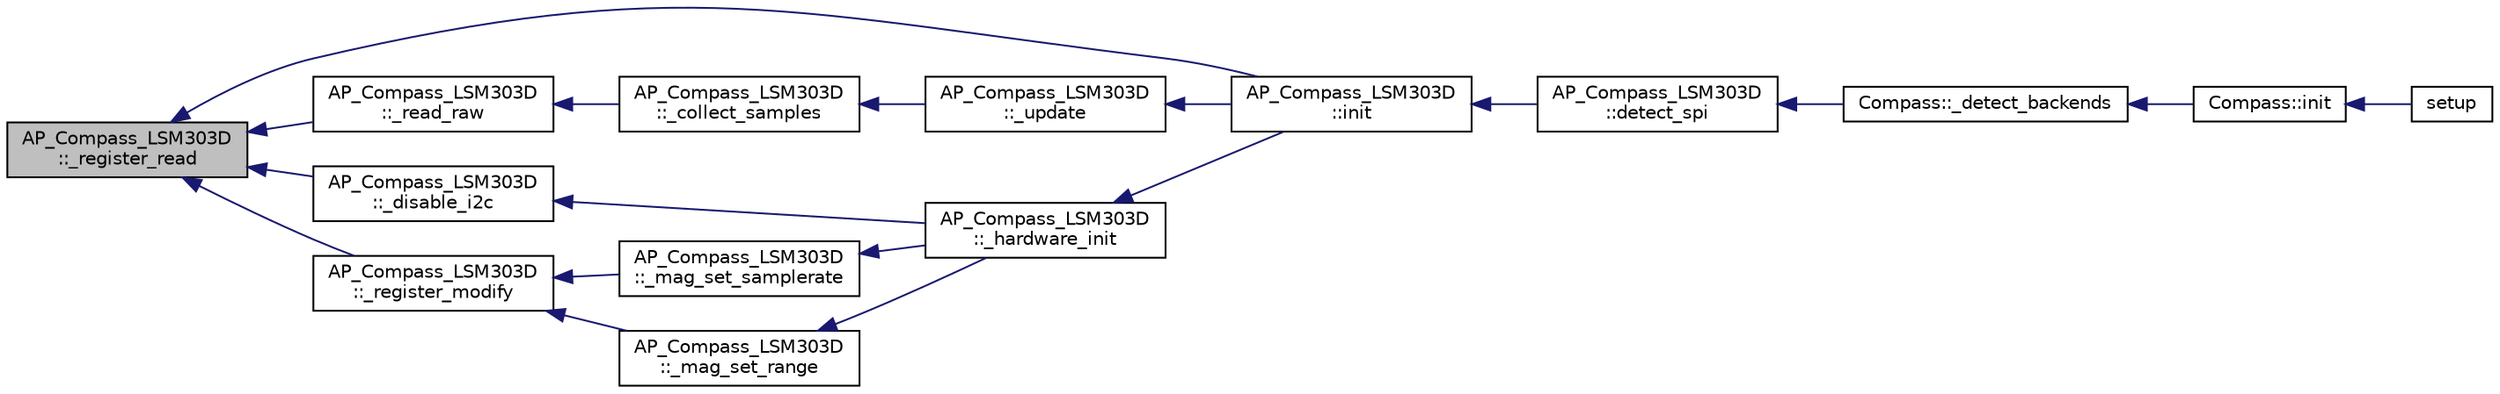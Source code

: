 digraph "AP_Compass_LSM303D::_register_read"
{
 // INTERACTIVE_SVG=YES
  edge [fontname="Helvetica",fontsize="10",labelfontname="Helvetica",labelfontsize="10"];
  node [fontname="Helvetica",fontsize="10",shape=record];
  rankdir="LR";
  Node1 [label="AP_Compass_LSM303D\l::_register_read",height=0.2,width=0.4,color="black", fillcolor="grey75", style="filled", fontcolor="black"];
  Node1 -> Node2 [dir="back",color="midnightblue",fontsize="10",style="solid",fontname="Helvetica"];
  Node2 [label="AP_Compass_LSM303D\l::_disable_i2c",height=0.2,width=0.4,color="black", fillcolor="white", style="filled",URL="$classAP__Compass__LSM303D.html#a5cbcff7ab318aca952c6fcd1f0d9f367"];
  Node2 -> Node3 [dir="back",color="midnightblue",fontsize="10",style="solid",fontname="Helvetica"];
  Node3 [label="AP_Compass_LSM303D\l::_hardware_init",height=0.2,width=0.4,color="black", fillcolor="white", style="filled",URL="$classAP__Compass__LSM303D.html#aa79096c29dbca93e57032fa5b136b988"];
  Node3 -> Node4 [dir="back",color="midnightblue",fontsize="10",style="solid",fontname="Helvetica"];
  Node4 [label="AP_Compass_LSM303D\l::init",height=0.2,width=0.4,color="black", fillcolor="white", style="filled",URL="$classAP__Compass__LSM303D.html#a322cf9c59129cd558a3276f9a2ab1a67"];
  Node4 -> Node5 [dir="back",color="midnightblue",fontsize="10",style="solid",fontname="Helvetica"];
  Node5 [label="AP_Compass_LSM303D\l::detect_spi",height=0.2,width=0.4,color="black", fillcolor="white", style="filled",URL="$classAP__Compass__LSM303D.html#a80232bbbe6f26dc396ba82bd097ce682"];
  Node5 -> Node6 [dir="back",color="midnightblue",fontsize="10",style="solid",fontname="Helvetica"];
  Node6 [label="Compass::_detect_backends",height=0.2,width=0.4,color="black", fillcolor="white", style="filled",URL="$classCompass.html#a1c48170d8c8966b22fb150b1634443ec"];
  Node6 -> Node7 [dir="back",color="midnightblue",fontsize="10",style="solid",fontname="Helvetica"];
  Node7 [label="Compass::init",height=0.2,width=0.4,color="black", fillcolor="white", style="filled",URL="$classCompass.html#a190aefc281aba88c7b16e4fc58035c5e"];
  Node7 -> Node8 [dir="back",color="midnightblue",fontsize="10",style="solid",fontname="Helvetica"];
  Node8 [label="setup",height=0.2,width=0.4,color="black", fillcolor="white", style="filled",URL="$AHRS__Test_8cpp.html#a7dfd9b79bc5a37d7df40207afbc5431f"];
  Node1 -> Node9 [dir="back",color="midnightblue",fontsize="10",style="solid",fontname="Helvetica"];
  Node9 [label="AP_Compass_LSM303D\l::_read_raw",height=0.2,width=0.4,color="black", fillcolor="white", style="filled",URL="$classAP__Compass__LSM303D.html#a1a9c23aa80fd5dde2a50c770aa845b5c"];
  Node9 -> Node10 [dir="back",color="midnightblue",fontsize="10",style="solid",fontname="Helvetica"];
  Node10 [label="AP_Compass_LSM303D\l::_collect_samples",height=0.2,width=0.4,color="black", fillcolor="white", style="filled",URL="$classAP__Compass__LSM303D.html#a66c8262764747536df9e326cc30149e4"];
  Node10 -> Node11 [dir="back",color="midnightblue",fontsize="10",style="solid",fontname="Helvetica"];
  Node11 [label="AP_Compass_LSM303D\l::_update",height=0.2,width=0.4,color="black", fillcolor="white", style="filled",URL="$classAP__Compass__LSM303D.html#a2ab7677dcc887ecc3ba926d1122ffb2e"];
  Node11 -> Node4 [dir="back",color="midnightblue",fontsize="10",style="solid",fontname="Helvetica"];
  Node1 -> Node12 [dir="back",color="midnightblue",fontsize="10",style="solid",fontname="Helvetica"];
  Node12 [label="AP_Compass_LSM303D\l::_register_modify",height=0.2,width=0.4,color="black", fillcolor="white", style="filled",URL="$classAP__Compass__LSM303D.html#afcc5fea0baa9464a78289370c59248a8"];
  Node12 -> Node13 [dir="back",color="midnightblue",fontsize="10",style="solid",fontname="Helvetica"];
  Node13 [label="AP_Compass_LSM303D\l::_mag_set_range",height=0.2,width=0.4,color="black", fillcolor="white", style="filled",URL="$classAP__Compass__LSM303D.html#a74da3deace7e763bb473d7c9a9d306d4"];
  Node13 -> Node3 [dir="back",color="midnightblue",fontsize="10",style="solid",fontname="Helvetica"];
  Node12 -> Node14 [dir="back",color="midnightblue",fontsize="10",style="solid",fontname="Helvetica"];
  Node14 [label="AP_Compass_LSM303D\l::_mag_set_samplerate",height=0.2,width=0.4,color="black", fillcolor="white", style="filled",URL="$classAP__Compass__LSM303D.html#aacf9039edc3bca3614cfdc1e21b5764c"];
  Node14 -> Node3 [dir="back",color="midnightblue",fontsize="10",style="solid",fontname="Helvetica"];
  Node1 -> Node4 [dir="back",color="midnightblue",fontsize="10",style="solid",fontname="Helvetica"];
}
